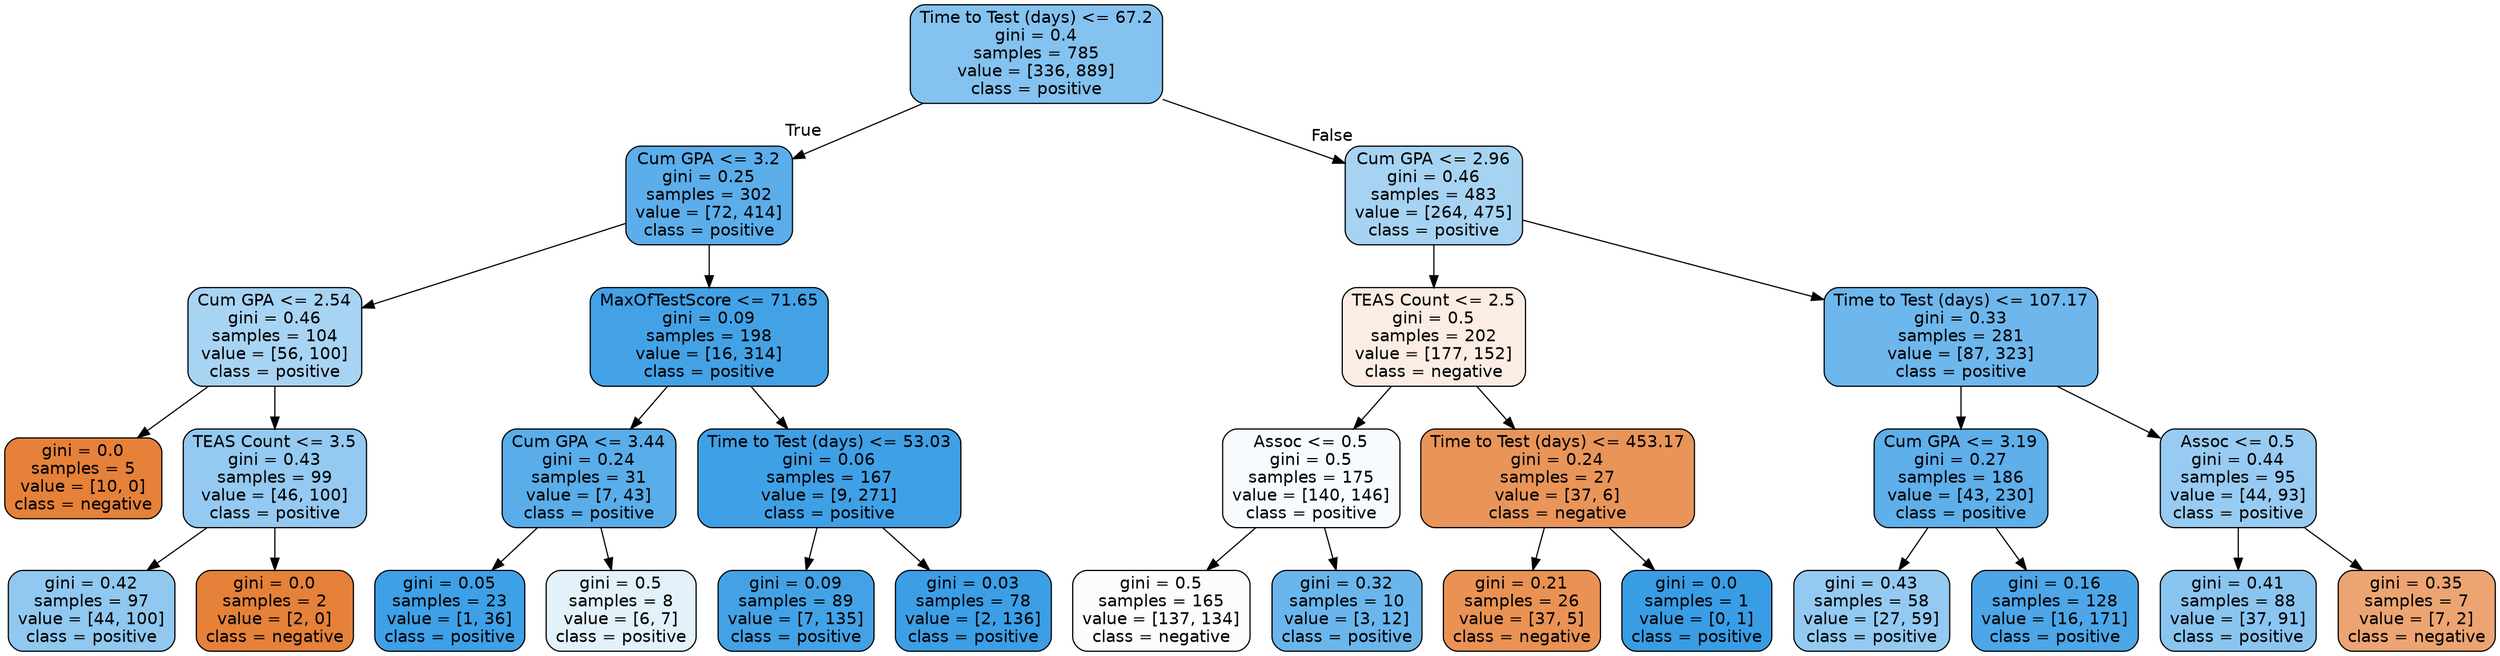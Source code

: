 digraph Tree {
node [shape=box, style="filled, rounded", color="black", fontname=helvetica] ;
edge [fontname=helvetica] ;
0 [label="Time to Test (days) <= 67.2\ngini = 0.4\nsamples = 785\nvalue = [336, 889]\nclass = positive", fillcolor="#84c2ef"] ;
1 [label="Cum GPA <= 3.2\ngini = 0.25\nsamples = 302\nvalue = [72, 414]\nclass = positive", fillcolor="#5baeea"] ;
0 -> 1 [labeldistance=2.5, labelangle=45, headlabel="True"] ;
2 [label="Cum GPA <= 2.54\ngini = 0.46\nsamples = 104\nvalue = [56, 100]\nclass = positive", fillcolor="#a8d4f4"] ;
1 -> 2 ;
3 [label="gini = 0.0\nsamples = 5\nvalue = [10, 0]\nclass = negative", fillcolor="#e58139"] ;
2 -> 3 ;
4 [label="TEAS Count <= 3.5\ngini = 0.43\nsamples = 99\nvalue = [46, 100]\nclass = positive", fillcolor="#94caf1"] ;
2 -> 4 ;
5 [label="gini = 0.42\nsamples = 97\nvalue = [44, 100]\nclass = positive", fillcolor="#90c8f0"] ;
4 -> 5 ;
6 [label="gini = 0.0\nsamples = 2\nvalue = [2, 0]\nclass = negative", fillcolor="#e58139"] ;
4 -> 6 ;
7 [label="MaxOfTestScore <= 71.65\ngini = 0.09\nsamples = 198\nvalue = [16, 314]\nclass = positive", fillcolor="#43a2e6"] ;
1 -> 7 ;
8 [label="Cum GPA <= 3.44\ngini = 0.24\nsamples = 31\nvalue = [7, 43]\nclass = positive", fillcolor="#59ade9"] ;
7 -> 8 ;
9 [label="gini = 0.05\nsamples = 23\nvalue = [1, 36]\nclass = positive", fillcolor="#3ea0e6"] ;
8 -> 9 ;
10 [label="gini = 0.5\nsamples = 8\nvalue = [6, 7]\nclass = positive", fillcolor="#e3f1fb"] ;
8 -> 10 ;
11 [label="Time to Test (days) <= 53.03\ngini = 0.06\nsamples = 167\nvalue = [9, 271]\nclass = positive", fillcolor="#40a0e6"] ;
7 -> 11 ;
12 [label="gini = 0.09\nsamples = 89\nvalue = [7, 135]\nclass = positive", fillcolor="#43a2e6"] ;
11 -> 12 ;
13 [label="gini = 0.03\nsamples = 78\nvalue = [2, 136]\nclass = positive", fillcolor="#3c9ee5"] ;
11 -> 13 ;
14 [label="Cum GPA <= 2.96\ngini = 0.46\nsamples = 483\nvalue = [264, 475]\nclass = positive", fillcolor="#a7d3f3"] ;
0 -> 14 [labeldistance=2.5, labelangle=-45, headlabel="False"] ;
15 [label="TEAS Count <= 2.5\ngini = 0.5\nsamples = 202\nvalue = [177, 152]\nclass = negative", fillcolor="#fbede3"] ;
14 -> 15 ;
16 [label="Assoc <= 0.5\ngini = 0.5\nsamples = 175\nvalue = [140, 146]\nclass = positive", fillcolor="#f7fbfe"] ;
15 -> 16 ;
17 [label="gini = 0.5\nsamples = 165\nvalue = [137, 134]\nclass = negative", fillcolor="#fefcfb"] ;
16 -> 17 ;
18 [label="gini = 0.32\nsamples = 10\nvalue = [3, 12]\nclass = positive", fillcolor="#6ab6ec"] ;
16 -> 18 ;
19 [label="Time to Test (days) <= 453.17\ngini = 0.24\nsamples = 27\nvalue = [37, 6]\nclass = negative", fillcolor="#e99559"] ;
15 -> 19 ;
20 [label="gini = 0.21\nsamples = 26\nvalue = [37, 5]\nclass = negative", fillcolor="#e99254"] ;
19 -> 20 ;
21 [label="gini = 0.0\nsamples = 1\nvalue = [0, 1]\nclass = positive", fillcolor="#399de5"] ;
19 -> 21 ;
22 [label="Time to Test (days) <= 107.17\ngini = 0.33\nsamples = 281\nvalue = [87, 323]\nclass = positive", fillcolor="#6eb7ec"] ;
14 -> 22 ;
23 [label="Cum GPA <= 3.19\ngini = 0.27\nsamples = 186\nvalue = [43, 230]\nclass = positive", fillcolor="#5eafea"] ;
22 -> 23 ;
24 [label="gini = 0.43\nsamples = 58\nvalue = [27, 59]\nclass = positive", fillcolor="#94caf1"] ;
23 -> 24 ;
25 [label="gini = 0.16\nsamples = 128\nvalue = [16, 171]\nclass = positive", fillcolor="#4ca6e7"] ;
23 -> 25 ;
26 [label="Assoc <= 0.5\ngini = 0.44\nsamples = 95\nvalue = [44, 93]\nclass = positive", fillcolor="#97cbf1"] ;
22 -> 26 ;
27 [label="gini = 0.41\nsamples = 88\nvalue = [37, 91]\nclass = positive", fillcolor="#8ac5f0"] ;
26 -> 27 ;
28 [label="gini = 0.35\nsamples = 7\nvalue = [7, 2]\nclass = negative", fillcolor="#eca572"] ;
26 -> 28 ;
}
